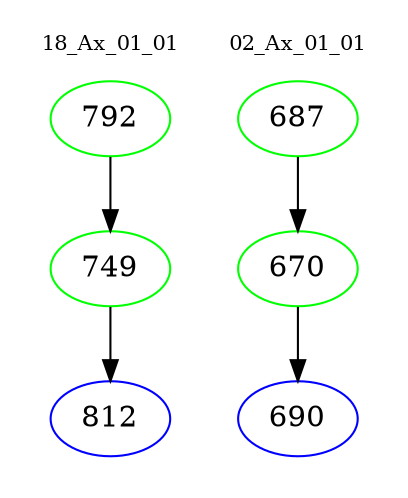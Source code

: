 digraph{
subgraph cluster_0 {
color = white
label = "18_Ax_01_01";
fontsize=10;
T0_792 [label="792", color="green"]
T0_792 -> T0_749 [color="black"]
T0_749 [label="749", color="green"]
T0_749 -> T0_812 [color="black"]
T0_812 [label="812", color="blue"]
}
subgraph cluster_1 {
color = white
label = "02_Ax_01_01";
fontsize=10;
T1_687 [label="687", color="green"]
T1_687 -> T1_670 [color="black"]
T1_670 [label="670", color="green"]
T1_670 -> T1_690 [color="black"]
T1_690 [label="690", color="blue"]
}
}
